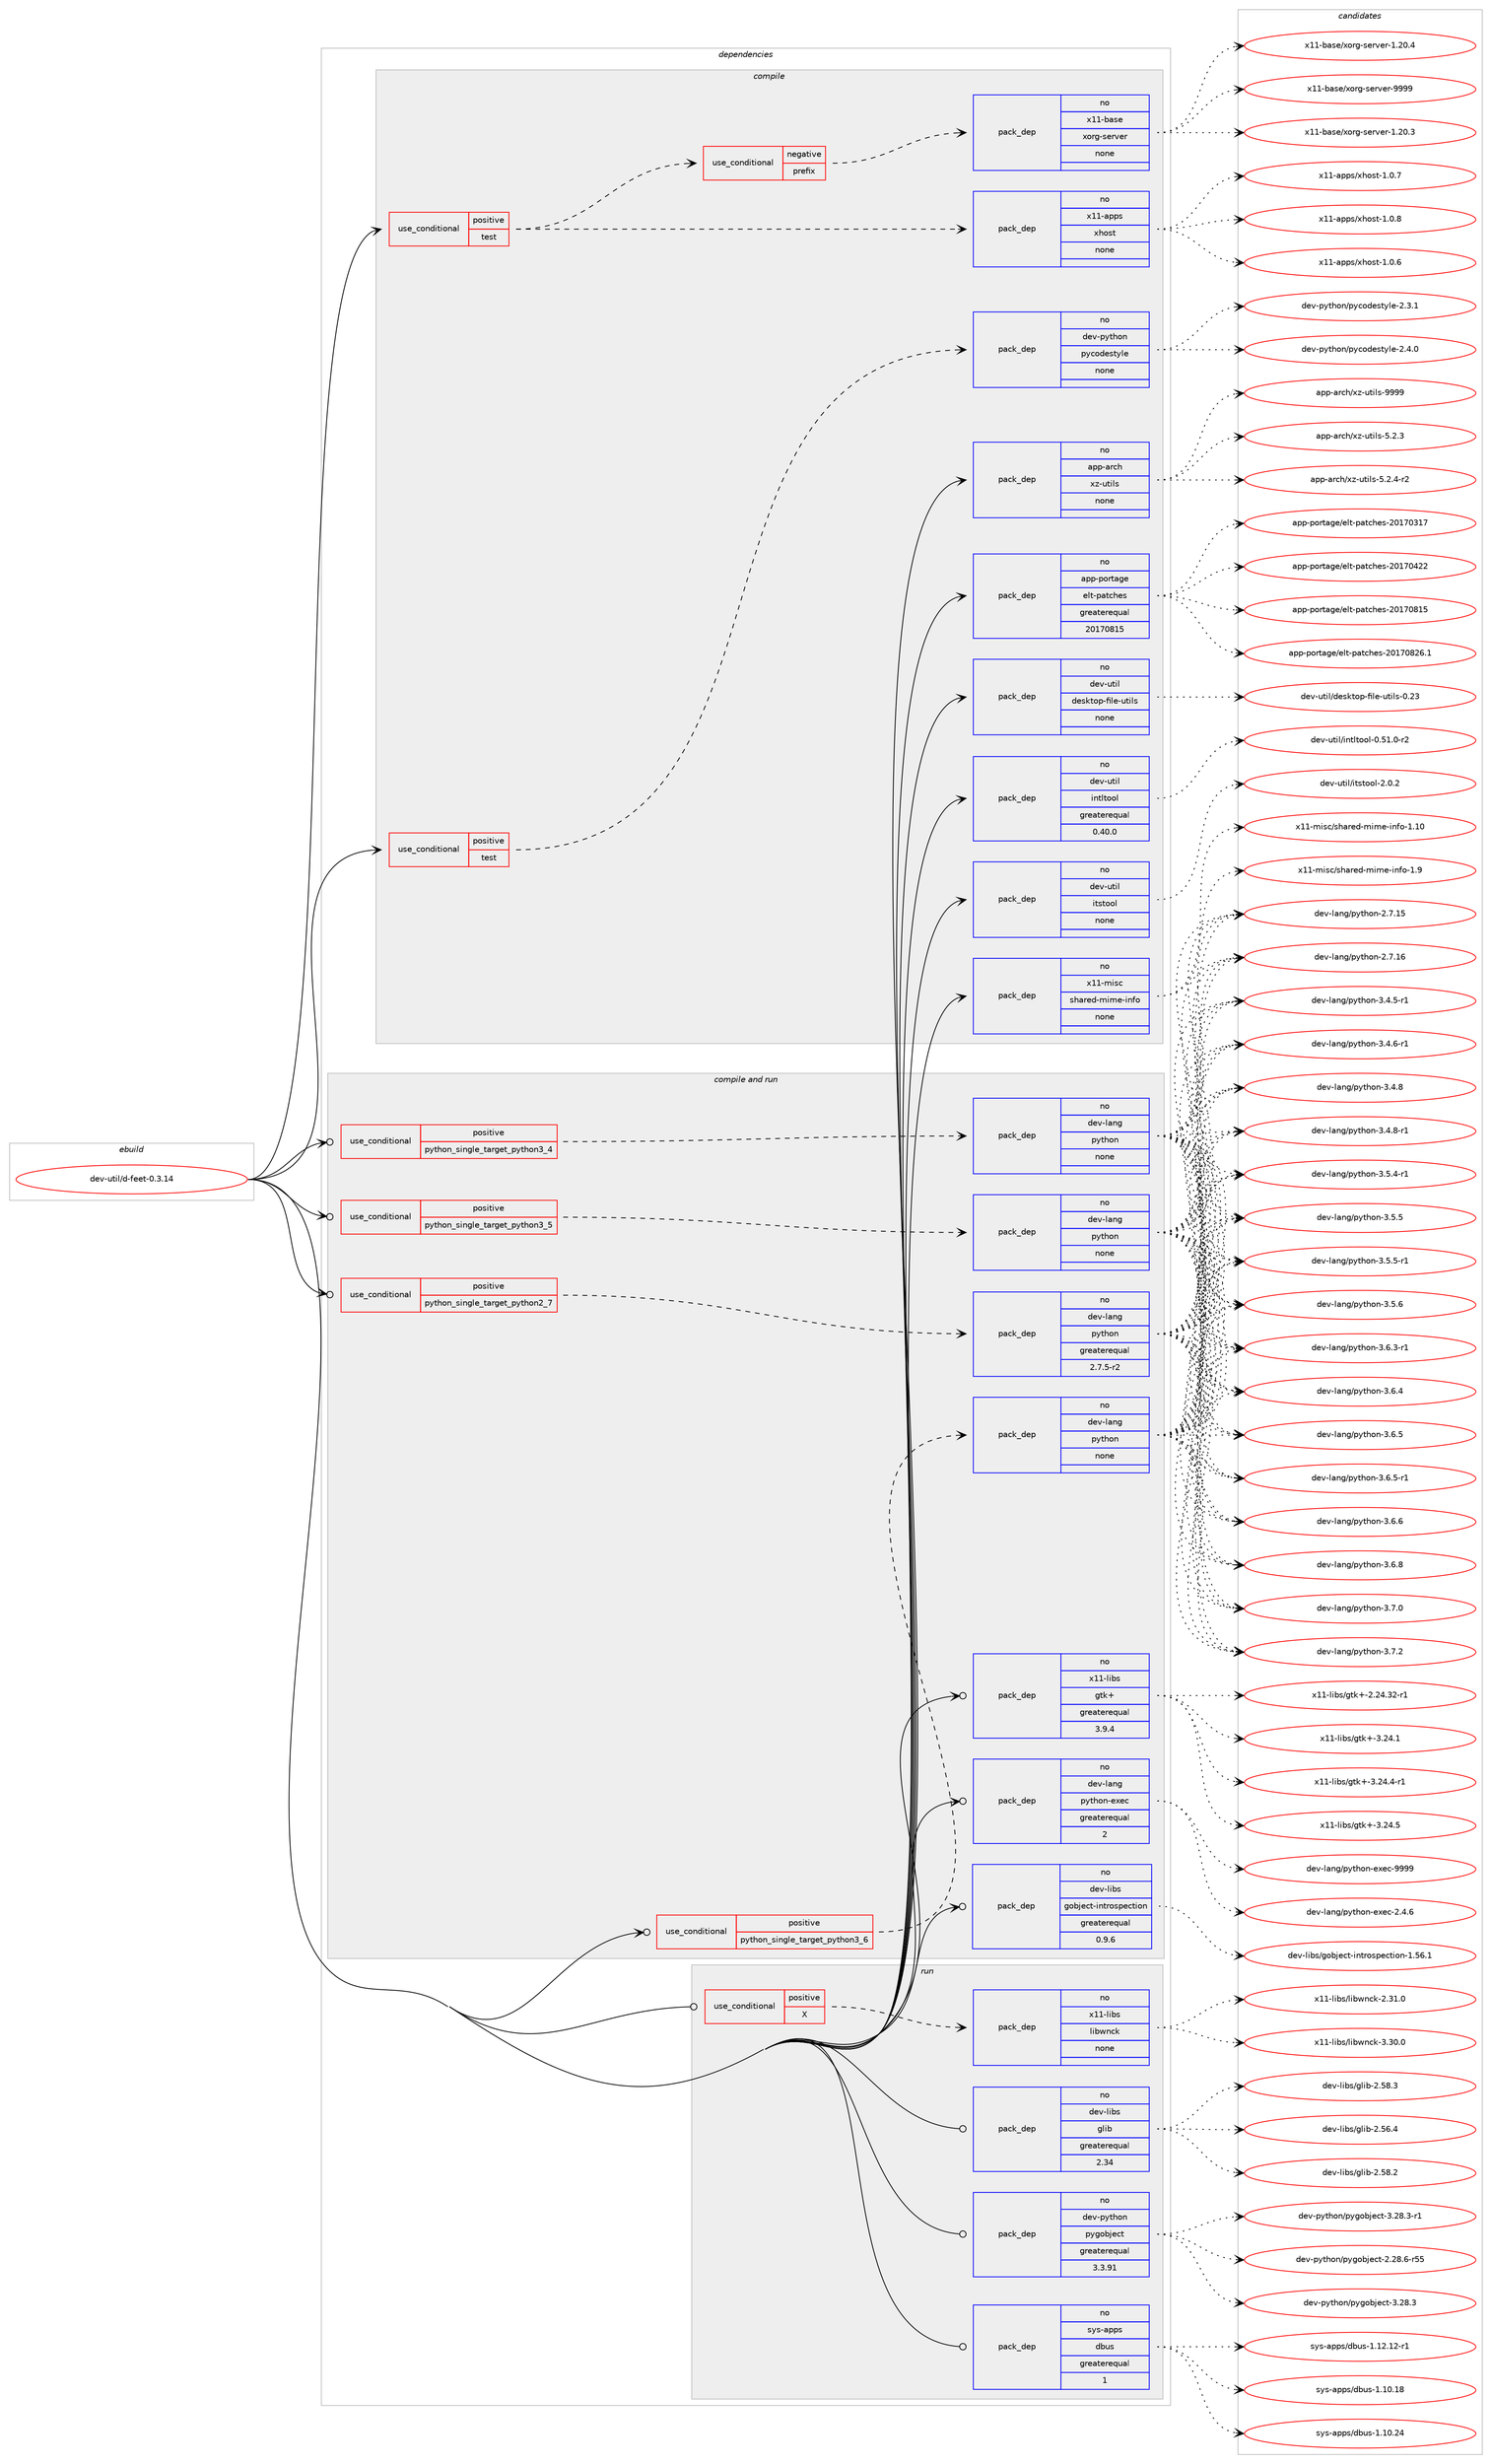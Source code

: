 digraph prolog {

# *************
# Graph options
# *************

newrank=true;
concentrate=true;
compound=true;
graph [rankdir=LR,fontname=Helvetica,fontsize=10,ranksep=1.5];#, ranksep=2.5, nodesep=0.2];
edge  [arrowhead=vee];
node  [fontname=Helvetica,fontsize=10];

# **********
# The ebuild
# **********

subgraph cluster_leftcol {
color=gray;
rank=same;
label=<<i>ebuild</i>>;
id [label="dev-util/d-feet-0.3.14", color=red, width=4, href="../dev-util/d-feet-0.3.14.svg"];
}

# ****************
# The dependencies
# ****************

subgraph cluster_midcol {
color=gray;
label=<<i>dependencies</i>>;
subgraph cluster_compile {
fillcolor="#eeeeee";
style=filled;
label=<<i>compile</i>>;
subgraph cond424091 {
dependency1544201 [label=<<TABLE BORDER="0" CELLBORDER="1" CELLSPACING="0" CELLPADDING="4"><TR><TD ROWSPAN="3" CELLPADDING="10">use_conditional</TD></TR><TR><TD>positive</TD></TR><TR><TD>test</TD></TR></TABLE>>, shape=none, color=red];
subgraph cond424092 {
dependency1544202 [label=<<TABLE BORDER="0" CELLBORDER="1" CELLSPACING="0" CELLPADDING="4"><TR><TD ROWSPAN="3" CELLPADDING="10">use_conditional</TD></TR><TR><TD>negative</TD></TR><TR><TD>prefix</TD></TR></TABLE>>, shape=none, color=red];
subgraph pack1096488 {
dependency1544203 [label=<<TABLE BORDER="0" CELLBORDER="1" CELLSPACING="0" CELLPADDING="4" WIDTH="220"><TR><TD ROWSPAN="6" CELLPADDING="30">pack_dep</TD></TR><TR><TD WIDTH="110">no</TD></TR><TR><TD>x11-base</TD></TR><TR><TD>xorg-server</TD></TR><TR><TD>none</TD></TR><TR><TD></TD></TR></TABLE>>, shape=none, color=blue];
}
dependency1544202:e -> dependency1544203:w [weight=20,style="dashed",arrowhead="vee"];
}
dependency1544201:e -> dependency1544202:w [weight=20,style="dashed",arrowhead="vee"];
subgraph pack1096489 {
dependency1544204 [label=<<TABLE BORDER="0" CELLBORDER="1" CELLSPACING="0" CELLPADDING="4" WIDTH="220"><TR><TD ROWSPAN="6" CELLPADDING="30">pack_dep</TD></TR><TR><TD WIDTH="110">no</TD></TR><TR><TD>x11-apps</TD></TR><TR><TD>xhost</TD></TR><TR><TD>none</TD></TR><TR><TD></TD></TR></TABLE>>, shape=none, color=blue];
}
dependency1544201:e -> dependency1544204:w [weight=20,style="dashed",arrowhead="vee"];
}
id:e -> dependency1544201:w [weight=20,style="solid",arrowhead="vee"];
subgraph cond424093 {
dependency1544205 [label=<<TABLE BORDER="0" CELLBORDER="1" CELLSPACING="0" CELLPADDING="4"><TR><TD ROWSPAN="3" CELLPADDING="10">use_conditional</TD></TR><TR><TD>positive</TD></TR><TR><TD>test</TD></TR></TABLE>>, shape=none, color=red];
subgraph pack1096490 {
dependency1544206 [label=<<TABLE BORDER="0" CELLBORDER="1" CELLSPACING="0" CELLPADDING="4" WIDTH="220"><TR><TD ROWSPAN="6" CELLPADDING="30">pack_dep</TD></TR><TR><TD WIDTH="110">no</TD></TR><TR><TD>dev-python</TD></TR><TR><TD>pycodestyle</TD></TR><TR><TD>none</TD></TR><TR><TD></TD></TR></TABLE>>, shape=none, color=blue];
}
dependency1544205:e -> dependency1544206:w [weight=20,style="dashed",arrowhead="vee"];
}
id:e -> dependency1544205:w [weight=20,style="solid",arrowhead="vee"];
subgraph pack1096491 {
dependency1544207 [label=<<TABLE BORDER="0" CELLBORDER="1" CELLSPACING="0" CELLPADDING="4" WIDTH="220"><TR><TD ROWSPAN="6" CELLPADDING="30">pack_dep</TD></TR><TR><TD WIDTH="110">no</TD></TR><TR><TD>app-arch</TD></TR><TR><TD>xz-utils</TD></TR><TR><TD>none</TD></TR><TR><TD></TD></TR></TABLE>>, shape=none, color=blue];
}
id:e -> dependency1544207:w [weight=20,style="solid",arrowhead="vee"];
subgraph pack1096492 {
dependency1544208 [label=<<TABLE BORDER="0" CELLBORDER="1" CELLSPACING="0" CELLPADDING="4" WIDTH="220"><TR><TD ROWSPAN="6" CELLPADDING="30">pack_dep</TD></TR><TR><TD WIDTH="110">no</TD></TR><TR><TD>app-portage</TD></TR><TR><TD>elt-patches</TD></TR><TR><TD>greaterequal</TD></TR><TR><TD>20170815</TD></TR></TABLE>>, shape=none, color=blue];
}
id:e -> dependency1544208:w [weight=20,style="solid",arrowhead="vee"];
subgraph pack1096493 {
dependency1544209 [label=<<TABLE BORDER="0" CELLBORDER="1" CELLSPACING="0" CELLPADDING="4" WIDTH="220"><TR><TD ROWSPAN="6" CELLPADDING="30">pack_dep</TD></TR><TR><TD WIDTH="110">no</TD></TR><TR><TD>dev-util</TD></TR><TR><TD>desktop-file-utils</TD></TR><TR><TD>none</TD></TR><TR><TD></TD></TR></TABLE>>, shape=none, color=blue];
}
id:e -> dependency1544209:w [weight=20,style="solid",arrowhead="vee"];
subgraph pack1096494 {
dependency1544210 [label=<<TABLE BORDER="0" CELLBORDER="1" CELLSPACING="0" CELLPADDING="4" WIDTH="220"><TR><TD ROWSPAN="6" CELLPADDING="30">pack_dep</TD></TR><TR><TD WIDTH="110">no</TD></TR><TR><TD>dev-util</TD></TR><TR><TD>intltool</TD></TR><TR><TD>greaterequal</TD></TR><TR><TD>0.40.0</TD></TR></TABLE>>, shape=none, color=blue];
}
id:e -> dependency1544210:w [weight=20,style="solid",arrowhead="vee"];
subgraph pack1096495 {
dependency1544211 [label=<<TABLE BORDER="0" CELLBORDER="1" CELLSPACING="0" CELLPADDING="4" WIDTH="220"><TR><TD ROWSPAN="6" CELLPADDING="30">pack_dep</TD></TR><TR><TD WIDTH="110">no</TD></TR><TR><TD>dev-util</TD></TR><TR><TD>itstool</TD></TR><TR><TD>none</TD></TR><TR><TD></TD></TR></TABLE>>, shape=none, color=blue];
}
id:e -> dependency1544211:w [weight=20,style="solid",arrowhead="vee"];
subgraph pack1096496 {
dependency1544212 [label=<<TABLE BORDER="0" CELLBORDER="1" CELLSPACING="0" CELLPADDING="4" WIDTH="220"><TR><TD ROWSPAN="6" CELLPADDING="30">pack_dep</TD></TR><TR><TD WIDTH="110">no</TD></TR><TR><TD>x11-misc</TD></TR><TR><TD>shared-mime-info</TD></TR><TR><TD>none</TD></TR><TR><TD></TD></TR></TABLE>>, shape=none, color=blue];
}
id:e -> dependency1544212:w [weight=20,style="solid",arrowhead="vee"];
}
subgraph cluster_compileandrun {
fillcolor="#eeeeee";
style=filled;
label=<<i>compile and run</i>>;
subgraph cond424094 {
dependency1544213 [label=<<TABLE BORDER="0" CELLBORDER="1" CELLSPACING="0" CELLPADDING="4"><TR><TD ROWSPAN="3" CELLPADDING="10">use_conditional</TD></TR><TR><TD>positive</TD></TR><TR><TD>python_single_target_python2_7</TD></TR></TABLE>>, shape=none, color=red];
subgraph pack1096497 {
dependency1544214 [label=<<TABLE BORDER="0" CELLBORDER="1" CELLSPACING="0" CELLPADDING="4" WIDTH="220"><TR><TD ROWSPAN="6" CELLPADDING="30">pack_dep</TD></TR><TR><TD WIDTH="110">no</TD></TR><TR><TD>dev-lang</TD></TR><TR><TD>python</TD></TR><TR><TD>greaterequal</TD></TR><TR><TD>2.7.5-r2</TD></TR></TABLE>>, shape=none, color=blue];
}
dependency1544213:e -> dependency1544214:w [weight=20,style="dashed",arrowhead="vee"];
}
id:e -> dependency1544213:w [weight=20,style="solid",arrowhead="odotvee"];
subgraph cond424095 {
dependency1544215 [label=<<TABLE BORDER="0" CELLBORDER="1" CELLSPACING="0" CELLPADDING="4"><TR><TD ROWSPAN="3" CELLPADDING="10">use_conditional</TD></TR><TR><TD>positive</TD></TR><TR><TD>python_single_target_python3_4</TD></TR></TABLE>>, shape=none, color=red];
subgraph pack1096498 {
dependency1544216 [label=<<TABLE BORDER="0" CELLBORDER="1" CELLSPACING="0" CELLPADDING="4" WIDTH="220"><TR><TD ROWSPAN="6" CELLPADDING="30">pack_dep</TD></TR><TR><TD WIDTH="110">no</TD></TR><TR><TD>dev-lang</TD></TR><TR><TD>python</TD></TR><TR><TD>none</TD></TR><TR><TD></TD></TR></TABLE>>, shape=none, color=blue];
}
dependency1544215:e -> dependency1544216:w [weight=20,style="dashed",arrowhead="vee"];
}
id:e -> dependency1544215:w [weight=20,style="solid",arrowhead="odotvee"];
subgraph cond424096 {
dependency1544217 [label=<<TABLE BORDER="0" CELLBORDER="1" CELLSPACING="0" CELLPADDING="4"><TR><TD ROWSPAN="3" CELLPADDING="10">use_conditional</TD></TR><TR><TD>positive</TD></TR><TR><TD>python_single_target_python3_5</TD></TR></TABLE>>, shape=none, color=red];
subgraph pack1096499 {
dependency1544218 [label=<<TABLE BORDER="0" CELLBORDER="1" CELLSPACING="0" CELLPADDING="4" WIDTH="220"><TR><TD ROWSPAN="6" CELLPADDING="30">pack_dep</TD></TR><TR><TD WIDTH="110">no</TD></TR><TR><TD>dev-lang</TD></TR><TR><TD>python</TD></TR><TR><TD>none</TD></TR><TR><TD></TD></TR></TABLE>>, shape=none, color=blue];
}
dependency1544217:e -> dependency1544218:w [weight=20,style="dashed",arrowhead="vee"];
}
id:e -> dependency1544217:w [weight=20,style="solid",arrowhead="odotvee"];
subgraph cond424097 {
dependency1544219 [label=<<TABLE BORDER="0" CELLBORDER="1" CELLSPACING="0" CELLPADDING="4"><TR><TD ROWSPAN="3" CELLPADDING="10">use_conditional</TD></TR><TR><TD>positive</TD></TR><TR><TD>python_single_target_python3_6</TD></TR></TABLE>>, shape=none, color=red];
subgraph pack1096500 {
dependency1544220 [label=<<TABLE BORDER="0" CELLBORDER="1" CELLSPACING="0" CELLPADDING="4" WIDTH="220"><TR><TD ROWSPAN="6" CELLPADDING="30">pack_dep</TD></TR><TR><TD WIDTH="110">no</TD></TR><TR><TD>dev-lang</TD></TR><TR><TD>python</TD></TR><TR><TD>none</TD></TR><TR><TD></TD></TR></TABLE>>, shape=none, color=blue];
}
dependency1544219:e -> dependency1544220:w [weight=20,style="dashed",arrowhead="vee"];
}
id:e -> dependency1544219:w [weight=20,style="solid",arrowhead="odotvee"];
subgraph pack1096501 {
dependency1544221 [label=<<TABLE BORDER="0" CELLBORDER="1" CELLSPACING="0" CELLPADDING="4" WIDTH="220"><TR><TD ROWSPAN="6" CELLPADDING="30">pack_dep</TD></TR><TR><TD WIDTH="110">no</TD></TR><TR><TD>dev-lang</TD></TR><TR><TD>python-exec</TD></TR><TR><TD>greaterequal</TD></TR><TR><TD>2</TD></TR></TABLE>>, shape=none, color=blue];
}
id:e -> dependency1544221:w [weight=20,style="solid",arrowhead="odotvee"];
subgraph pack1096502 {
dependency1544222 [label=<<TABLE BORDER="0" CELLBORDER="1" CELLSPACING="0" CELLPADDING="4" WIDTH="220"><TR><TD ROWSPAN="6" CELLPADDING="30">pack_dep</TD></TR><TR><TD WIDTH="110">no</TD></TR><TR><TD>dev-libs</TD></TR><TR><TD>gobject-introspection</TD></TR><TR><TD>greaterequal</TD></TR><TR><TD>0.9.6</TD></TR></TABLE>>, shape=none, color=blue];
}
id:e -> dependency1544222:w [weight=20,style="solid",arrowhead="odotvee"];
subgraph pack1096503 {
dependency1544223 [label=<<TABLE BORDER="0" CELLBORDER="1" CELLSPACING="0" CELLPADDING="4" WIDTH="220"><TR><TD ROWSPAN="6" CELLPADDING="30">pack_dep</TD></TR><TR><TD WIDTH="110">no</TD></TR><TR><TD>x11-libs</TD></TR><TR><TD>gtk+</TD></TR><TR><TD>greaterequal</TD></TR><TR><TD>3.9.4</TD></TR></TABLE>>, shape=none, color=blue];
}
id:e -> dependency1544223:w [weight=20,style="solid",arrowhead="odotvee"];
}
subgraph cluster_run {
fillcolor="#eeeeee";
style=filled;
label=<<i>run</i>>;
subgraph cond424098 {
dependency1544224 [label=<<TABLE BORDER="0" CELLBORDER="1" CELLSPACING="0" CELLPADDING="4"><TR><TD ROWSPAN="3" CELLPADDING="10">use_conditional</TD></TR><TR><TD>positive</TD></TR><TR><TD>X</TD></TR></TABLE>>, shape=none, color=red];
subgraph pack1096504 {
dependency1544225 [label=<<TABLE BORDER="0" CELLBORDER="1" CELLSPACING="0" CELLPADDING="4" WIDTH="220"><TR><TD ROWSPAN="6" CELLPADDING="30">pack_dep</TD></TR><TR><TD WIDTH="110">no</TD></TR><TR><TD>x11-libs</TD></TR><TR><TD>libwnck</TD></TR><TR><TD>none</TD></TR><TR><TD></TD></TR></TABLE>>, shape=none, color=blue];
}
dependency1544224:e -> dependency1544225:w [weight=20,style="dashed",arrowhead="vee"];
}
id:e -> dependency1544224:w [weight=20,style="solid",arrowhead="odot"];
subgraph pack1096505 {
dependency1544226 [label=<<TABLE BORDER="0" CELLBORDER="1" CELLSPACING="0" CELLPADDING="4" WIDTH="220"><TR><TD ROWSPAN="6" CELLPADDING="30">pack_dep</TD></TR><TR><TD WIDTH="110">no</TD></TR><TR><TD>dev-libs</TD></TR><TR><TD>glib</TD></TR><TR><TD>greaterequal</TD></TR><TR><TD>2.34</TD></TR></TABLE>>, shape=none, color=blue];
}
id:e -> dependency1544226:w [weight=20,style="solid",arrowhead="odot"];
subgraph pack1096506 {
dependency1544227 [label=<<TABLE BORDER="0" CELLBORDER="1" CELLSPACING="0" CELLPADDING="4" WIDTH="220"><TR><TD ROWSPAN="6" CELLPADDING="30">pack_dep</TD></TR><TR><TD WIDTH="110">no</TD></TR><TR><TD>dev-python</TD></TR><TR><TD>pygobject</TD></TR><TR><TD>greaterequal</TD></TR><TR><TD>3.3.91</TD></TR></TABLE>>, shape=none, color=blue];
}
id:e -> dependency1544227:w [weight=20,style="solid",arrowhead="odot"];
subgraph pack1096507 {
dependency1544228 [label=<<TABLE BORDER="0" CELLBORDER="1" CELLSPACING="0" CELLPADDING="4" WIDTH="220"><TR><TD ROWSPAN="6" CELLPADDING="30">pack_dep</TD></TR><TR><TD WIDTH="110">no</TD></TR><TR><TD>sys-apps</TD></TR><TR><TD>dbus</TD></TR><TR><TD>greaterequal</TD></TR><TR><TD>1</TD></TR></TABLE>>, shape=none, color=blue];
}
id:e -> dependency1544228:w [weight=20,style="solid",arrowhead="odot"];
}
}

# **************
# The candidates
# **************

subgraph cluster_choices {
rank=same;
color=gray;
label=<<i>candidates</i>>;

subgraph choice1096488 {
color=black;
nodesep=1;
choice1204949459897115101471201111141034511510111411810111445494650484651 [label="x11-base/xorg-server-1.20.3", color=red, width=4,href="../x11-base/xorg-server-1.20.3.svg"];
choice1204949459897115101471201111141034511510111411810111445494650484652 [label="x11-base/xorg-server-1.20.4", color=red, width=4,href="../x11-base/xorg-server-1.20.4.svg"];
choice120494945989711510147120111114103451151011141181011144557575757 [label="x11-base/xorg-server-9999", color=red, width=4,href="../x11-base/xorg-server-9999.svg"];
dependency1544203:e -> choice1204949459897115101471201111141034511510111411810111445494650484651:w [style=dotted,weight="100"];
dependency1544203:e -> choice1204949459897115101471201111141034511510111411810111445494650484652:w [style=dotted,weight="100"];
dependency1544203:e -> choice120494945989711510147120111114103451151011141181011144557575757:w [style=dotted,weight="100"];
}
subgraph choice1096489 {
color=black;
nodesep=1;
choice1204949459711211211547120104111115116454946484654 [label="x11-apps/xhost-1.0.6", color=red, width=4,href="../x11-apps/xhost-1.0.6.svg"];
choice1204949459711211211547120104111115116454946484655 [label="x11-apps/xhost-1.0.7", color=red, width=4,href="../x11-apps/xhost-1.0.7.svg"];
choice1204949459711211211547120104111115116454946484656 [label="x11-apps/xhost-1.0.8", color=red, width=4,href="../x11-apps/xhost-1.0.8.svg"];
dependency1544204:e -> choice1204949459711211211547120104111115116454946484654:w [style=dotted,weight="100"];
dependency1544204:e -> choice1204949459711211211547120104111115116454946484655:w [style=dotted,weight="100"];
dependency1544204:e -> choice1204949459711211211547120104111115116454946484656:w [style=dotted,weight="100"];
}
subgraph choice1096490 {
color=black;
nodesep=1;
choice100101118451121211161041111104711212199111100101115116121108101455046514649 [label="dev-python/pycodestyle-2.3.1", color=red, width=4,href="../dev-python/pycodestyle-2.3.1.svg"];
choice100101118451121211161041111104711212199111100101115116121108101455046524648 [label="dev-python/pycodestyle-2.4.0", color=red, width=4,href="../dev-python/pycodestyle-2.4.0.svg"];
dependency1544206:e -> choice100101118451121211161041111104711212199111100101115116121108101455046514649:w [style=dotted,weight="100"];
dependency1544206:e -> choice100101118451121211161041111104711212199111100101115116121108101455046524648:w [style=dotted,weight="100"];
}
subgraph choice1096491 {
color=black;
nodesep=1;
choice971121124597114991044712012245117116105108115455346504651 [label="app-arch/xz-utils-5.2.3", color=red, width=4,href="../app-arch/xz-utils-5.2.3.svg"];
choice9711211245971149910447120122451171161051081154553465046524511450 [label="app-arch/xz-utils-5.2.4-r2", color=red, width=4,href="../app-arch/xz-utils-5.2.4-r2.svg"];
choice9711211245971149910447120122451171161051081154557575757 [label="app-arch/xz-utils-9999", color=red, width=4,href="../app-arch/xz-utils-9999.svg"];
dependency1544207:e -> choice971121124597114991044712012245117116105108115455346504651:w [style=dotted,weight="100"];
dependency1544207:e -> choice9711211245971149910447120122451171161051081154553465046524511450:w [style=dotted,weight="100"];
dependency1544207:e -> choice9711211245971149910447120122451171161051081154557575757:w [style=dotted,weight="100"];
}
subgraph choice1096492 {
color=black;
nodesep=1;
choice97112112451121111141169710310147101108116451129711699104101115455048495548514955 [label="app-portage/elt-patches-20170317", color=red, width=4,href="../app-portage/elt-patches-20170317.svg"];
choice97112112451121111141169710310147101108116451129711699104101115455048495548525050 [label="app-portage/elt-patches-20170422", color=red, width=4,href="../app-portage/elt-patches-20170422.svg"];
choice97112112451121111141169710310147101108116451129711699104101115455048495548564953 [label="app-portage/elt-patches-20170815", color=red, width=4,href="../app-portage/elt-patches-20170815.svg"];
choice971121124511211111411697103101471011081164511297116991041011154550484955485650544649 [label="app-portage/elt-patches-20170826.1", color=red, width=4,href="../app-portage/elt-patches-20170826.1.svg"];
dependency1544208:e -> choice97112112451121111141169710310147101108116451129711699104101115455048495548514955:w [style=dotted,weight="100"];
dependency1544208:e -> choice97112112451121111141169710310147101108116451129711699104101115455048495548525050:w [style=dotted,weight="100"];
dependency1544208:e -> choice97112112451121111141169710310147101108116451129711699104101115455048495548564953:w [style=dotted,weight="100"];
dependency1544208:e -> choice971121124511211111411697103101471011081164511297116991041011154550484955485650544649:w [style=dotted,weight="100"];
}
subgraph choice1096493 {
color=black;
nodesep=1;
choice100101118451171161051084710010111510711611111245102105108101451171161051081154548465051 [label="dev-util/desktop-file-utils-0.23", color=red, width=4,href="../dev-util/desktop-file-utils-0.23.svg"];
dependency1544209:e -> choice100101118451171161051084710010111510711611111245102105108101451171161051081154548465051:w [style=dotted,weight="100"];
}
subgraph choice1096494 {
color=black;
nodesep=1;
choice1001011184511711610510847105110116108116111111108454846534946484511450 [label="dev-util/intltool-0.51.0-r2", color=red, width=4,href="../dev-util/intltool-0.51.0-r2.svg"];
dependency1544210:e -> choice1001011184511711610510847105110116108116111111108454846534946484511450:w [style=dotted,weight="100"];
}
subgraph choice1096495 {
color=black;
nodesep=1;
choice1001011184511711610510847105116115116111111108455046484650 [label="dev-util/itstool-2.0.2", color=red, width=4,href="../dev-util/itstool-2.0.2.svg"];
dependency1544211:e -> choice1001011184511711610510847105116115116111111108455046484650:w [style=dotted,weight="100"];
}
subgraph choice1096496 {
color=black;
nodesep=1;
choice12049494510910511599471151049711410110045109105109101451051101021114549464948 [label="x11-misc/shared-mime-info-1.10", color=red, width=4,href="../x11-misc/shared-mime-info-1.10.svg"];
choice120494945109105115994711510497114101100451091051091014510511010211145494657 [label="x11-misc/shared-mime-info-1.9", color=red, width=4,href="../x11-misc/shared-mime-info-1.9.svg"];
dependency1544212:e -> choice12049494510910511599471151049711410110045109105109101451051101021114549464948:w [style=dotted,weight="100"];
dependency1544212:e -> choice120494945109105115994711510497114101100451091051091014510511010211145494657:w [style=dotted,weight="100"];
}
subgraph choice1096497 {
color=black;
nodesep=1;
choice10010111845108971101034711212111610411111045504655464953 [label="dev-lang/python-2.7.15", color=red, width=4,href="../dev-lang/python-2.7.15.svg"];
choice10010111845108971101034711212111610411111045504655464954 [label="dev-lang/python-2.7.16", color=red, width=4,href="../dev-lang/python-2.7.16.svg"];
choice1001011184510897110103471121211161041111104551465246534511449 [label="dev-lang/python-3.4.5-r1", color=red, width=4,href="../dev-lang/python-3.4.5-r1.svg"];
choice1001011184510897110103471121211161041111104551465246544511449 [label="dev-lang/python-3.4.6-r1", color=red, width=4,href="../dev-lang/python-3.4.6-r1.svg"];
choice100101118451089711010347112121116104111110455146524656 [label="dev-lang/python-3.4.8", color=red, width=4,href="../dev-lang/python-3.4.8.svg"];
choice1001011184510897110103471121211161041111104551465246564511449 [label="dev-lang/python-3.4.8-r1", color=red, width=4,href="../dev-lang/python-3.4.8-r1.svg"];
choice1001011184510897110103471121211161041111104551465346524511449 [label="dev-lang/python-3.5.4-r1", color=red, width=4,href="../dev-lang/python-3.5.4-r1.svg"];
choice100101118451089711010347112121116104111110455146534653 [label="dev-lang/python-3.5.5", color=red, width=4,href="../dev-lang/python-3.5.5.svg"];
choice1001011184510897110103471121211161041111104551465346534511449 [label="dev-lang/python-3.5.5-r1", color=red, width=4,href="../dev-lang/python-3.5.5-r1.svg"];
choice100101118451089711010347112121116104111110455146534654 [label="dev-lang/python-3.5.6", color=red, width=4,href="../dev-lang/python-3.5.6.svg"];
choice1001011184510897110103471121211161041111104551465446514511449 [label="dev-lang/python-3.6.3-r1", color=red, width=4,href="../dev-lang/python-3.6.3-r1.svg"];
choice100101118451089711010347112121116104111110455146544652 [label="dev-lang/python-3.6.4", color=red, width=4,href="../dev-lang/python-3.6.4.svg"];
choice100101118451089711010347112121116104111110455146544653 [label="dev-lang/python-3.6.5", color=red, width=4,href="../dev-lang/python-3.6.5.svg"];
choice1001011184510897110103471121211161041111104551465446534511449 [label="dev-lang/python-3.6.5-r1", color=red, width=4,href="../dev-lang/python-3.6.5-r1.svg"];
choice100101118451089711010347112121116104111110455146544654 [label="dev-lang/python-3.6.6", color=red, width=4,href="../dev-lang/python-3.6.6.svg"];
choice100101118451089711010347112121116104111110455146544656 [label="dev-lang/python-3.6.8", color=red, width=4,href="../dev-lang/python-3.6.8.svg"];
choice100101118451089711010347112121116104111110455146554648 [label="dev-lang/python-3.7.0", color=red, width=4,href="../dev-lang/python-3.7.0.svg"];
choice100101118451089711010347112121116104111110455146554650 [label="dev-lang/python-3.7.2", color=red, width=4,href="../dev-lang/python-3.7.2.svg"];
dependency1544214:e -> choice10010111845108971101034711212111610411111045504655464953:w [style=dotted,weight="100"];
dependency1544214:e -> choice10010111845108971101034711212111610411111045504655464954:w [style=dotted,weight="100"];
dependency1544214:e -> choice1001011184510897110103471121211161041111104551465246534511449:w [style=dotted,weight="100"];
dependency1544214:e -> choice1001011184510897110103471121211161041111104551465246544511449:w [style=dotted,weight="100"];
dependency1544214:e -> choice100101118451089711010347112121116104111110455146524656:w [style=dotted,weight="100"];
dependency1544214:e -> choice1001011184510897110103471121211161041111104551465246564511449:w [style=dotted,weight="100"];
dependency1544214:e -> choice1001011184510897110103471121211161041111104551465346524511449:w [style=dotted,weight="100"];
dependency1544214:e -> choice100101118451089711010347112121116104111110455146534653:w [style=dotted,weight="100"];
dependency1544214:e -> choice1001011184510897110103471121211161041111104551465346534511449:w [style=dotted,weight="100"];
dependency1544214:e -> choice100101118451089711010347112121116104111110455146534654:w [style=dotted,weight="100"];
dependency1544214:e -> choice1001011184510897110103471121211161041111104551465446514511449:w [style=dotted,weight="100"];
dependency1544214:e -> choice100101118451089711010347112121116104111110455146544652:w [style=dotted,weight="100"];
dependency1544214:e -> choice100101118451089711010347112121116104111110455146544653:w [style=dotted,weight="100"];
dependency1544214:e -> choice1001011184510897110103471121211161041111104551465446534511449:w [style=dotted,weight="100"];
dependency1544214:e -> choice100101118451089711010347112121116104111110455146544654:w [style=dotted,weight="100"];
dependency1544214:e -> choice100101118451089711010347112121116104111110455146544656:w [style=dotted,weight="100"];
dependency1544214:e -> choice100101118451089711010347112121116104111110455146554648:w [style=dotted,weight="100"];
dependency1544214:e -> choice100101118451089711010347112121116104111110455146554650:w [style=dotted,weight="100"];
}
subgraph choice1096498 {
color=black;
nodesep=1;
choice10010111845108971101034711212111610411111045504655464953 [label="dev-lang/python-2.7.15", color=red, width=4,href="../dev-lang/python-2.7.15.svg"];
choice10010111845108971101034711212111610411111045504655464954 [label="dev-lang/python-2.7.16", color=red, width=4,href="../dev-lang/python-2.7.16.svg"];
choice1001011184510897110103471121211161041111104551465246534511449 [label="dev-lang/python-3.4.5-r1", color=red, width=4,href="../dev-lang/python-3.4.5-r1.svg"];
choice1001011184510897110103471121211161041111104551465246544511449 [label="dev-lang/python-3.4.6-r1", color=red, width=4,href="../dev-lang/python-3.4.6-r1.svg"];
choice100101118451089711010347112121116104111110455146524656 [label="dev-lang/python-3.4.8", color=red, width=4,href="../dev-lang/python-3.4.8.svg"];
choice1001011184510897110103471121211161041111104551465246564511449 [label="dev-lang/python-3.4.8-r1", color=red, width=4,href="../dev-lang/python-3.4.8-r1.svg"];
choice1001011184510897110103471121211161041111104551465346524511449 [label="dev-lang/python-3.5.4-r1", color=red, width=4,href="../dev-lang/python-3.5.4-r1.svg"];
choice100101118451089711010347112121116104111110455146534653 [label="dev-lang/python-3.5.5", color=red, width=4,href="../dev-lang/python-3.5.5.svg"];
choice1001011184510897110103471121211161041111104551465346534511449 [label="dev-lang/python-3.5.5-r1", color=red, width=4,href="../dev-lang/python-3.5.5-r1.svg"];
choice100101118451089711010347112121116104111110455146534654 [label="dev-lang/python-3.5.6", color=red, width=4,href="../dev-lang/python-3.5.6.svg"];
choice1001011184510897110103471121211161041111104551465446514511449 [label="dev-lang/python-3.6.3-r1", color=red, width=4,href="../dev-lang/python-3.6.3-r1.svg"];
choice100101118451089711010347112121116104111110455146544652 [label="dev-lang/python-3.6.4", color=red, width=4,href="../dev-lang/python-3.6.4.svg"];
choice100101118451089711010347112121116104111110455146544653 [label="dev-lang/python-3.6.5", color=red, width=4,href="../dev-lang/python-3.6.5.svg"];
choice1001011184510897110103471121211161041111104551465446534511449 [label="dev-lang/python-3.6.5-r1", color=red, width=4,href="../dev-lang/python-3.6.5-r1.svg"];
choice100101118451089711010347112121116104111110455146544654 [label="dev-lang/python-3.6.6", color=red, width=4,href="../dev-lang/python-3.6.6.svg"];
choice100101118451089711010347112121116104111110455146544656 [label="dev-lang/python-3.6.8", color=red, width=4,href="../dev-lang/python-3.6.8.svg"];
choice100101118451089711010347112121116104111110455146554648 [label="dev-lang/python-3.7.0", color=red, width=4,href="../dev-lang/python-3.7.0.svg"];
choice100101118451089711010347112121116104111110455146554650 [label="dev-lang/python-3.7.2", color=red, width=4,href="../dev-lang/python-3.7.2.svg"];
dependency1544216:e -> choice10010111845108971101034711212111610411111045504655464953:w [style=dotted,weight="100"];
dependency1544216:e -> choice10010111845108971101034711212111610411111045504655464954:w [style=dotted,weight="100"];
dependency1544216:e -> choice1001011184510897110103471121211161041111104551465246534511449:w [style=dotted,weight="100"];
dependency1544216:e -> choice1001011184510897110103471121211161041111104551465246544511449:w [style=dotted,weight="100"];
dependency1544216:e -> choice100101118451089711010347112121116104111110455146524656:w [style=dotted,weight="100"];
dependency1544216:e -> choice1001011184510897110103471121211161041111104551465246564511449:w [style=dotted,weight="100"];
dependency1544216:e -> choice1001011184510897110103471121211161041111104551465346524511449:w [style=dotted,weight="100"];
dependency1544216:e -> choice100101118451089711010347112121116104111110455146534653:w [style=dotted,weight="100"];
dependency1544216:e -> choice1001011184510897110103471121211161041111104551465346534511449:w [style=dotted,weight="100"];
dependency1544216:e -> choice100101118451089711010347112121116104111110455146534654:w [style=dotted,weight="100"];
dependency1544216:e -> choice1001011184510897110103471121211161041111104551465446514511449:w [style=dotted,weight="100"];
dependency1544216:e -> choice100101118451089711010347112121116104111110455146544652:w [style=dotted,weight="100"];
dependency1544216:e -> choice100101118451089711010347112121116104111110455146544653:w [style=dotted,weight="100"];
dependency1544216:e -> choice1001011184510897110103471121211161041111104551465446534511449:w [style=dotted,weight="100"];
dependency1544216:e -> choice100101118451089711010347112121116104111110455146544654:w [style=dotted,weight="100"];
dependency1544216:e -> choice100101118451089711010347112121116104111110455146544656:w [style=dotted,weight="100"];
dependency1544216:e -> choice100101118451089711010347112121116104111110455146554648:w [style=dotted,weight="100"];
dependency1544216:e -> choice100101118451089711010347112121116104111110455146554650:w [style=dotted,weight="100"];
}
subgraph choice1096499 {
color=black;
nodesep=1;
choice10010111845108971101034711212111610411111045504655464953 [label="dev-lang/python-2.7.15", color=red, width=4,href="../dev-lang/python-2.7.15.svg"];
choice10010111845108971101034711212111610411111045504655464954 [label="dev-lang/python-2.7.16", color=red, width=4,href="../dev-lang/python-2.7.16.svg"];
choice1001011184510897110103471121211161041111104551465246534511449 [label="dev-lang/python-3.4.5-r1", color=red, width=4,href="../dev-lang/python-3.4.5-r1.svg"];
choice1001011184510897110103471121211161041111104551465246544511449 [label="dev-lang/python-3.4.6-r1", color=red, width=4,href="../dev-lang/python-3.4.6-r1.svg"];
choice100101118451089711010347112121116104111110455146524656 [label="dev-lang/python-3.4.8", color=red, width=4,href="../dev-lang/python-3.4.8.svg"];
choice1001011184510897110103471121211161041111104551465246564511449 [label="dev-lang/python-3.4.8-r1", color=red, width=4,href="../dev-lang/python-3.4.8-r1.svg"];
choice1001011184510897110103471121211161041111104551465346524511449 [label="dev-lang/python-3.5.4-r1", color=red, width=4,href="../dev-lang/python-3.5.4-r1.svg"];
choice100101118451089711010347112121116104111110455146534653 [label="dev-lang/python-3.5.5", color=red, width=4,href="../dev-lang/python-3.5.5.svg"];
choice1001011184510897110103471121211161041111104551465346534511449 [label="dev-lang/python-3.5.5-r1", color=red, width=4,href="../dev-lang/python-3.5.5-r1.svg"];
choice100101118451089711010347112121116104111110455146534654 [label="dev-lang/python-3.5.6", color=red, width=4,href="../dev-lang/python-3.5.6.svg"];
choice1001011184510897110103471121211161041111104551465446514511449 [label="dev-lang/python-3.6.3-r1", color=red, width=4,href="../dev-lang/python-3.6.3-r1.svg"];
choice100101118451089711010347112121116104111110455146544652 [label="dev-lang/python-3.6.4", color=red, width=4,href="../dev-lang/python-3.6.4.svg"];
choice100101118451089711010347112121116104111110455146544653 [label="dev-lang/python-3.6.5", color=red, width=4,href="../dev-lang/python-3.6.5.svg"];
choice1001011184510897110103471121211161041111104551465446534511449 [label="dev-lang/python-3.6.5-r1", color=red, width=4,href="../dev-lang/python-3.6.5-r1.svg"];
choice100101118451089711010347112121116104111110455146544654 [label="dev-lang/python-3.6.6", color=red, width=4,href="../dev-lang/python-3.6.6.svg"];
choice100101118451089711010347112121116104111110455146544656 [label="dev-lang/python-3.6.8", color=red, width=4,href="../dev-lang/python-3.6.8.svg"];
choice100101118451089711010347112121116104111110455146554648 [label="dev-lang/python-3.7.0", color=red, width=4,href="../dev-lang/python-3.7.0.svg"];
choice100101118451089711010347112121116104111110455146554650 [label="dev-lang/python-3.7.2", color=red, width=4,href="../dev-lang/python-3.7.2.svg"];
dependency1544218:e -> choice10010111845108971101034711212111610411111045504655464953:w [style=dotted,weight="100"];
dependency1544218:e -> choice10010111845108971101034711212111610411111045504655464954:w [style=dotted,weight="100"];
dependency1544218:e -> choice1001011184510897110103471121211161041111104551465246534511449:w [style=dotted,weight="100"];
dependency1544218:e -> choice1001011184510897110103471121211161041111104551465246544511449:w [style=dotted,weight="100"];
dependency1544218:e -> choice100101118451089711010347112121116104111110455146524656:w [style=dotted,weight="100"];
dependency1544218:e -> choice1001011184510897110103471121211161041111104551465246564511449:w [style=dotted,weight="100"];
dependency1544218:e -> choice1001011184510897110103471121211161041111104551465346524511449:w [style=dotted,weight="100"];
dependency1544218:e -> choice100101118451089711010347112121116104111110455146534653:w [style=dotted,weight="100"];
dependency1544218:e -> choice1001011184510897110103471121211161041111104551465346534511449:w [style=dotted,weight="100"];
dependency1544218:e -> choice100101118451089711010347112121116104111110455146534654:w [style=dotted,weight="100"];
dependency1544218:e -> choice1001011184510897110103471121211161041111104551465446514511449:w [style=dotted,weight="100"];
dependency1544218:e -> choice100101118451089711010347112121116104111110455146544652:w [style=dotted,weight="100"];
dependency1544218:e -> choice100101118451089711010347112121116104111110455146544653:w [style=dotted,weight="100"];
dependency1544218:e -> choice1001011184510897110103471121211161041111104551465446534511449:w [style=dotted,weight="100"];
dependency1544218:e -> choice100101118451089711010347112121116104111110455146544654:w [style=dotted,weight="100"];
dependency1544218:e -> choice100101118451089711010347112121116104111110455146544656:w [style=dotted,weight="100"];
dependency1544218:e -> choice100101118451089711010347112121116104111110455146554648:w [style=dotted,weight="100"];
dependency1544218:e -> choice100101118451089711010347112121116104111110455146554650:w [style=dotted,weight="100"];
}
subgraph choice1096500 {
color=black;
nodesep=1;
choice10010111845108971101034711212111610411111045504655464953 [label="dev-lang/python-2.7.15", color=red, width=4,href="../dev-lang/python-2.7.15.svg"];
choice10010111845108971101034711212111610411111045504655464954 [label="dev-lang/python-2.7.16", color=red, width=4,href="../dev-lang/python-2.7.16.svg"];
choice1001011184510897110103471121211161041111104551465246534511449 [label="dev-lang/python-3.4.5-r1", color=red, width=4,href="../dev-lang/python-3.4.5-r1.svg"];
choice1001011184510897110103471121211161041111104551465246544511449 [label="dev-lang/python-3.4.6-r1", color=red, width=4,href="../dev-lang/python-3.4.6-r1.svg"];
choice100101118451089711010347112121116104111110455146524656 [label="dev-lang/python-3.4.8", color=red, width=4,href="../dev-lang/python-3.4.8.svg"];
choice1001011184510897110103471121211161041111104551465246564511449 [label="dev-lang/python-3.4.8-r1", color=red, width=4,href="../dev-lang/python-3.4.8-r1.svg"];
choice1001011184510897110103471121211161041111104551465346524511449 [label="dev-lang/python-3.5.4-r1", color=red, width=4,href="../dev-lang/python-3.5.4-r1.svg"];
choice100101118451089711010347112121116104111110455146534653 [label="dev-lang/python-3.5.5", color=red, width=4,href="../dev-lang/python-3.5.5.svg"];
choice1001011184510897110103471121211161041111104551465346534511449 [label="dev-lang/python-3.5.5-r1", color=red, width=4,href="../dev-lang/python-3.5.5-r1.svg"];
choice100101118451089711010347112121116104111110455146534654 [label="dev-lang/python-3.5.6", color=red, width=4,href="../dev-lang/python-3.5.6.svg"];
choice1001011184510897110103471121211161041111104551465446514511449 [label="dev-lang/python-3.6.3-r1", color=red, width=4,href="../dev-lang/python-3.6.3-r1.svg"];
choice100101118451089711010347112121116104111110455146544652 [label="dev-lang/python-3.6.4", color=red, width=4,href="../dev-lang/python-3.6.4.svg"];
choice100101118451089711010347112121116104111110455146544653 [label="dev-lang/python-3.6.5", color=red, width=4,href="../dev-lang/python-3.6.5.svg"];
choice1001011184510897110103471121211161041111104551465446534511449 [label="dev-lang/python-3.6.5-r1", color=red, width=4,href="../dev-lang/python-3.6.5-r1.svg"];
choice100101118451089711010347112121116104111110455146544654 [label="dev-lang/python-3.6.6", color=red, width=4,href="../dev-lang/python-3.6.6.svg"];
choice100101118451089711010347112121116104111110455146544656 [label="dev-lang/python-3.6.8", color=red, width=4,href="../dev-lang/python-3.6.8.svg"];
choice100101118451089711010347112121116104111110455146554648 [label="dev-lang/python-3.7.0", color=red, width=4,href="../dev-lang/python-3.7.0.svg"];
choice100101118451089711010347112121116104111110455146554650 [label="dev-lang/python-3.7.2", color=red, width=4,href="../dev-lang/python-3.7.2.svg"];
dependency1544220:e -> choice10010111845108971101034711212111610411111045504655464953:w [style=dotted,weight="100"];
dependency1544220:e -> choice10010111845108971101034711212111610411111045504655464954:w [style=dotted,weight="100"];
dependency1544220:e -> choice1001011184510897110103471121211161041111104551465246534511449:w [style=dotted,weight="100"];
dependency1544220:e -> choice1001011184510897110103471121211161041111104551465246544511449:w [style=dotted,weight="100"];
dependency1544220:e -> choice100101118451089711010347112121116104111110455146524656:w [style=dotted,weight="100"];
dependency1544220:e -> choice1001011184510897110103471121211161041111104551465246564511449:w [style=dotted,weight="100"];
dependency1544220:e -> choice1001011184510897110103471121211161041111104551465346524511449:w [style=dotted,weight="100"];
dependency1544220:e -> choice100101118451089711010347112121116104111110455146534653:w [style=dotted,weight="100"];
dependency1544220:e -> choice1001011184510897110103471121211161041111104551465346534511449:w [style=dotted,weight="100"];
dependency1544220:e -> choice100101118451089711010347112121116104111110455146534654:w [style=dotted,weight="100"];
dependency1544220:e -> choice1001011184510897110103471121211161041111104551465446514511449:w [style=dotted,weight="100"];
dependency1544220:e -> choice100101118451089711010347112121116104111110455146544652:w [style=dotted,weight="100"];
dependency1544220:e -> choice100101118451089711010347112121116104111110455146544653:w [style=dotted,weight="100"];
dependency1544220:e -> choice1001011184510897110103471121211161041111104551465446534511449:w [style=dotted,weight="100"];
dependency1544220:e -> choice100101118451089711010347112121116104111110455146544654:w [style=dotted,weight="100"];
dependency1544220:e -> choice100101118451089711010347112121116104111110455146544656:w [style=dotted,weight="100"];
dependency1544220:e -> choice100101118451089711010347112121116104111110455146554648:w [style=dotted,weight="100"];
dependency1544220:e -> choice100101118451089711010347112121116104111110455146554650:w [style=dotted,weight="100"];
}
subgraph choice1096501 {
color=black;
nodesep=1;
choice1001011184510897110103471121211161041111104510112010199455046524654 [label="dev-lang/python-exec-2.4.6", color=red, width=4,href="../dev-lang/python-exec-2.4.6.svg"];
choice10010111845108971101034711212111610411111045101120101994557575757 [label="dev-lang/python-exec-9999", color=red, width=4,href="../dev-lang/python-exec-9999.svg"];
dependency1544221:e -> choice1001011184510897110103471121211161041111104510112010199455046524654:w [style=dotted,weight="100"];
dependency1544221:e -> choice10010111845108971101034711212111610411111045101120101994557575757:w [style=dotted,weight="100"];
}
subgraph choice1096502 {
color=black;
nodesep=1;
choice1001011184510810598115471031119810610199116451051101161141111151121019911610511111045494653544649 [label="dev-libs/gobject-introspection-1.56.1", color=red, width=4,href="../dev-libs/gobject-introspection-1.56.1.svg"];
dependency1544222:e -> choice1001011184510810598115471031119810610199116451051101161141111151121019911610511111045494653544649:w [style=dotted,weight="100"];
}
subgraph choice1096503 {
color=black;
nodesep=1;
choice12049494510810598115471031161074345504650524651504511449 [label="x11-libs/gtk+-2.24.32-r1", color=red, width=4,href="../x11-libs/gtk+-2.24.32-r1.svg"];
choice12049494510810598115471031161074345514650524649 [label="x11-libs/gtk+-3.24.1", color=red, width=4,href="../x11-libs/gtk+-3.24.1.svg"];
choice120494945108105981154710311610743455146505246524511449 [label="x11-libs/gtk+-3.24.4-r1", color=red, width=4,href="../x11-libs/gtk+-3.24.4-r1.svg"];
choice12049494510810598115471031161074345514650524653 [label="x11-libs/gtk+-3.24.5", color=red, width=4,href="../x11-libs/gtk+-3.24.5.svg"];
dependency1544223:e -> choice12049494510810598115471031161074345504650524651504511449:w [style=dotted,weight="100"];
dependency1544223:e -> choice12049494510810598115471031161074345514650524649:w [style=dotted,weight="100"];
dependency1544223:e -> choice120494945108105981154710311610743455146505246524511449:w [style=dotted,weight="100"];
dependency1544223:e -> choice12049494510810598115471031161074345514650524653:w [style=dotted,weight="100"];
}
subgraph choice1096504 {
color=black;
nodesep=1;
choice1204949451081059811547108105981191109910745504651494648 [label="x11-libs/libwnck-2.31.0", color=red, width=4,href="../x11-libs/libwnck-2.31.0.svg"];
choice1204949451081059811547108105981191109910745514651484648 [label="x11-libs/libwnck-3.30.0", color=red, width=4,href="../x11-libs/libwnck-3.30.0.svg"];
dependency1544225:e -> choice1204949451081059811547108105981191109910745504651494648:w [style=dotted,weight="100"];
dependency1544225:e -> choice1204949451081059811547108105981191109910745514651484648:w [style=dotted,weight="100"];
}
subgraph choice1096505 {
color=black;
nodesep=1;
choice1001011184510810598115471031081059845504653544652 [label="dev-libs/glib-2.56.4", color=red, width=4,href="../dev-libs/glib-2.56.4.svg"];
choice1001011184510810598115471031081059845504653564650 [label="dev-libs/glib-2.58.2", color=red, width=4,href="../dev-libs/glib-2.58.2.svg"];
choice1001011184510810598115471031081059845504653564651 [label="dev-libs/glib-2.58.3", color=red, width=4,href="../dev-libs/glib-2.58.3.svg"];
dependency1544226:e -> choice1001011184510810598115471031081059845504653544652:w [style=dotted,weight="100"];
dependency1544226:e -> choice1001011184510810598115471031081059845504653564650:w [style=dotted,weight="100"];
dependency1544226:e -> choice1001011184510810598115471031081059845504653564651:w [style=dotted,weight="100"];
}
subgraph choice1096506 {
color=black;
nodesep=1;
choice1001011184511212111610411111047112121103111981061019911645504650564654451145353 [label="dev-python/pygobject-2.28.6-r55", color=red, width=4,href="../dev-python/pygobject-2.28.6-r55.svg"];
choice1001011184511212111610411111047112121103111981061019911645514650564651 [label="dev-python/pygobject-3.28.3", color=red, width=4,href="../dev-python/pygobject-3.28.3.svg"];
choice10010111845112121116104111110471121211031119810610199116455146505646514511449 [label="dev-python/pygobject-3.28.3-r1", color=red, width=4,href="../dev-python/pygobject-3.28.3-r1.svg"];
dependency1544227:e -> choice1001011184511212111610411111047112121103111981061019911645504650564654451145353:w [style=dotted,weight="100"];
dependency1544227:e -> choice1001011184511212111610411111047112121103111981061019911645514650564651:w [style=dotted,weight="100"];
dependency1544227:e -> choice10010111845112121116104111110471121211031119810610199116455146505646514511449:w [style=dotted,weight="100"];
}
subgraph choice1096507 {
color=black;
nodesep=1;
choice115121115459711211211547100981171154549464948464956 [label="sys-apps/dbus-1.10.18", color=red, width=4,href="../sys-apps/dbus-1.10.18.svg"];
choice115121115459711211211547100981171154549464948465052 [label="sys-apps/dbus-1.10.24", color=red, width=4,href="../sys-apps/dbus-1.10.24.svg"];
choice1151211154597112112115471009811711545494649504649504511449 [label="sys-apps/dbus-1.12.12-r1", color=red, width=4,href="../sys-apps/dbus-1.12.12-r1.svg"];
dependency1544228:e -> choice115121115459711211211547100981171154549464948464956:w [style=dotted,weight="100"];
dependency1544228:e -> choice115121115459711211211547100981171154549464948465052:w [style=dotted,weight="100"];
dependency1544228:e -> choice1151211154597112112115471009811711545494649504649504511449:w [style=dotted,weight="100"];
}
}

}
